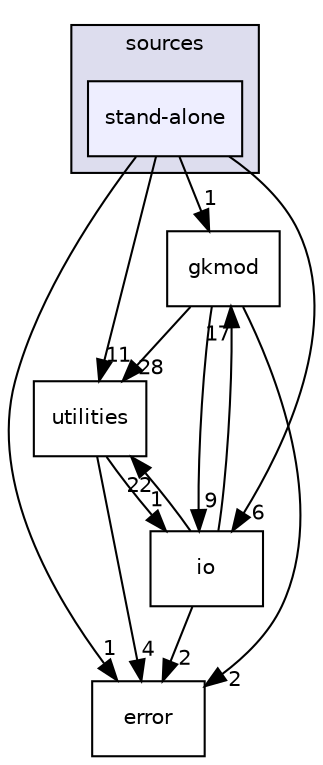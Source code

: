 digraph "/home/ran/atlas_project/latest_branch_07182016/sources/stand-alone" {
  compound=true
  node [ fontsize="10", fontname="Helvetica"];
  edge [ labelfontsize="10", labelfontname="Helvetica"];
  subgraph clusterdir_9423311babe90635fab29e5efa88abf4 {
    graph [ bgcolor="#ddddee", pencolor="black", label="sources" fontname="Helvetica", fontsize="10", URL="dir_9423311babe90635fab29e5efa88abf4.html"]
  dir_531ee1720ae84ea3763d8b89c7f34106 [shape=box, label="stand-alone", style="filled", fillcolor="#eeeeff", pencolor="black", URL="dir_531ee1720ae84ea3763d8b89c7f34106.html"];
  }
  dir_df4a79665b6207ddb1105e4e0c5b079b [shape=box label="error" URL="dir_df4a79665b6207ddb1105e4e0c5b079b.html"];
  dir_ccd7a3a83aa5c8e94c18ec24fb7e1646 [shape=box label="gkmod" URL="dir_ccd7a3a83aa5c8e94c18ec24fb7e1646.html"];
  dir_01209aa1722ad1812c26637c88abc9d6 [shape=box label="utilities" URL="dir_01209aa1722ad1812c26637c88abc9d6.html"];
  dir_af47db905c7aef4a3ed5f697fde94e65 [shape=box label="io" URL="dir_af47db905c7aef4a3ed5f697fde94e65.html"];
  dir_ccd7a3a83aa5c8e94c18ec24fb7e1646->dir_df4a79665b6207ddb1105e4e0c5b079b [headlabel="2", labeldistance=1.5 headhref="dir_000004_000003.html"];
  dir_ccd7a3a83aa5c8e94c18ec24fb7e1646->dir_01209aa1722ad1812c26637c88abc9d6 [headlabel="28", labeldistance=1.5 headhref="dir_000004_000011.html"];
  dir_ccd7a3a83aa5c8e94c18ec24fb7e1646->dir_af47db905c7aef4a3ed5f697fde94e65 [headlabel="9", labeldistance=1.5 headhref="dir_000004_000007.html"];
  dir_01209aa1722ad1812c26637c88abc9d6->dir_df4a79665b6207ddb1105e4e0c5b079b [headlabel="4", labeldistance=1.5 headhref="dir_000011_000003.html"];
  dir_01209aa1722ad1812c26637c88abc9d6->dir_af47db905c7aef4a3ed5f697fde94e65 [headlabel="1", labeldistance=1.5 headhref="dir_000011_000007.html"];
  dir_af47db905c7aef4a3ed5f697fde94e65->dir_df4a79665b6207ddb1105e4e0c5b079b [headlabel="2", labeldistance=1.5 headhref="dir_000007_000003.html"];
  dir_af47db905c7aef4a3ed5f697fde94e65->dir_ccd7a3a83aa5c8e94c18ec24fb7e1646 [headlabel="17", labeldistance=1.5 headhref="dir_000007_000004.html"];
  dir_af47db905c7aef4a3ed5f697fde94e65->dir_01209aa1722ad1812c26637c88abc9d6 [headlabel="22", labeldistance=1.5 headhref="dir_000007_000011.html"];
  dir_531ee1720ae84ea3763d8b89c7f34106->dir_df4a79665b6207ddb1105e4e0c5b079b [headlabel="1", labeldistance=1.5 headhref="dir_000008_000003.html"];
  dir_531ee1720ae84ea3763d8b89c7f34106->dir_ccd7a3a83aa5c8e94c18ec24fb7e1646 [headlabel="1", labeldistance=1.5 headhref="dir_000008_000004.html"];
  dir_531ee1720ae84ea3763d8b89c7f34106->dir_01209aa1722ad1812c26637c88abc9d6 [headlabel="11", labeldistance=1.5 headhref="dir_000008_000011.html"];
  dir_531ee1720ae84ea3763d8b89c7f34106->dir_af47db905c7aef4a3ed5f697fde94e65 [headlabel="6", labeldistance=1.5 headhref="dir_000008_000007.html"];
}
